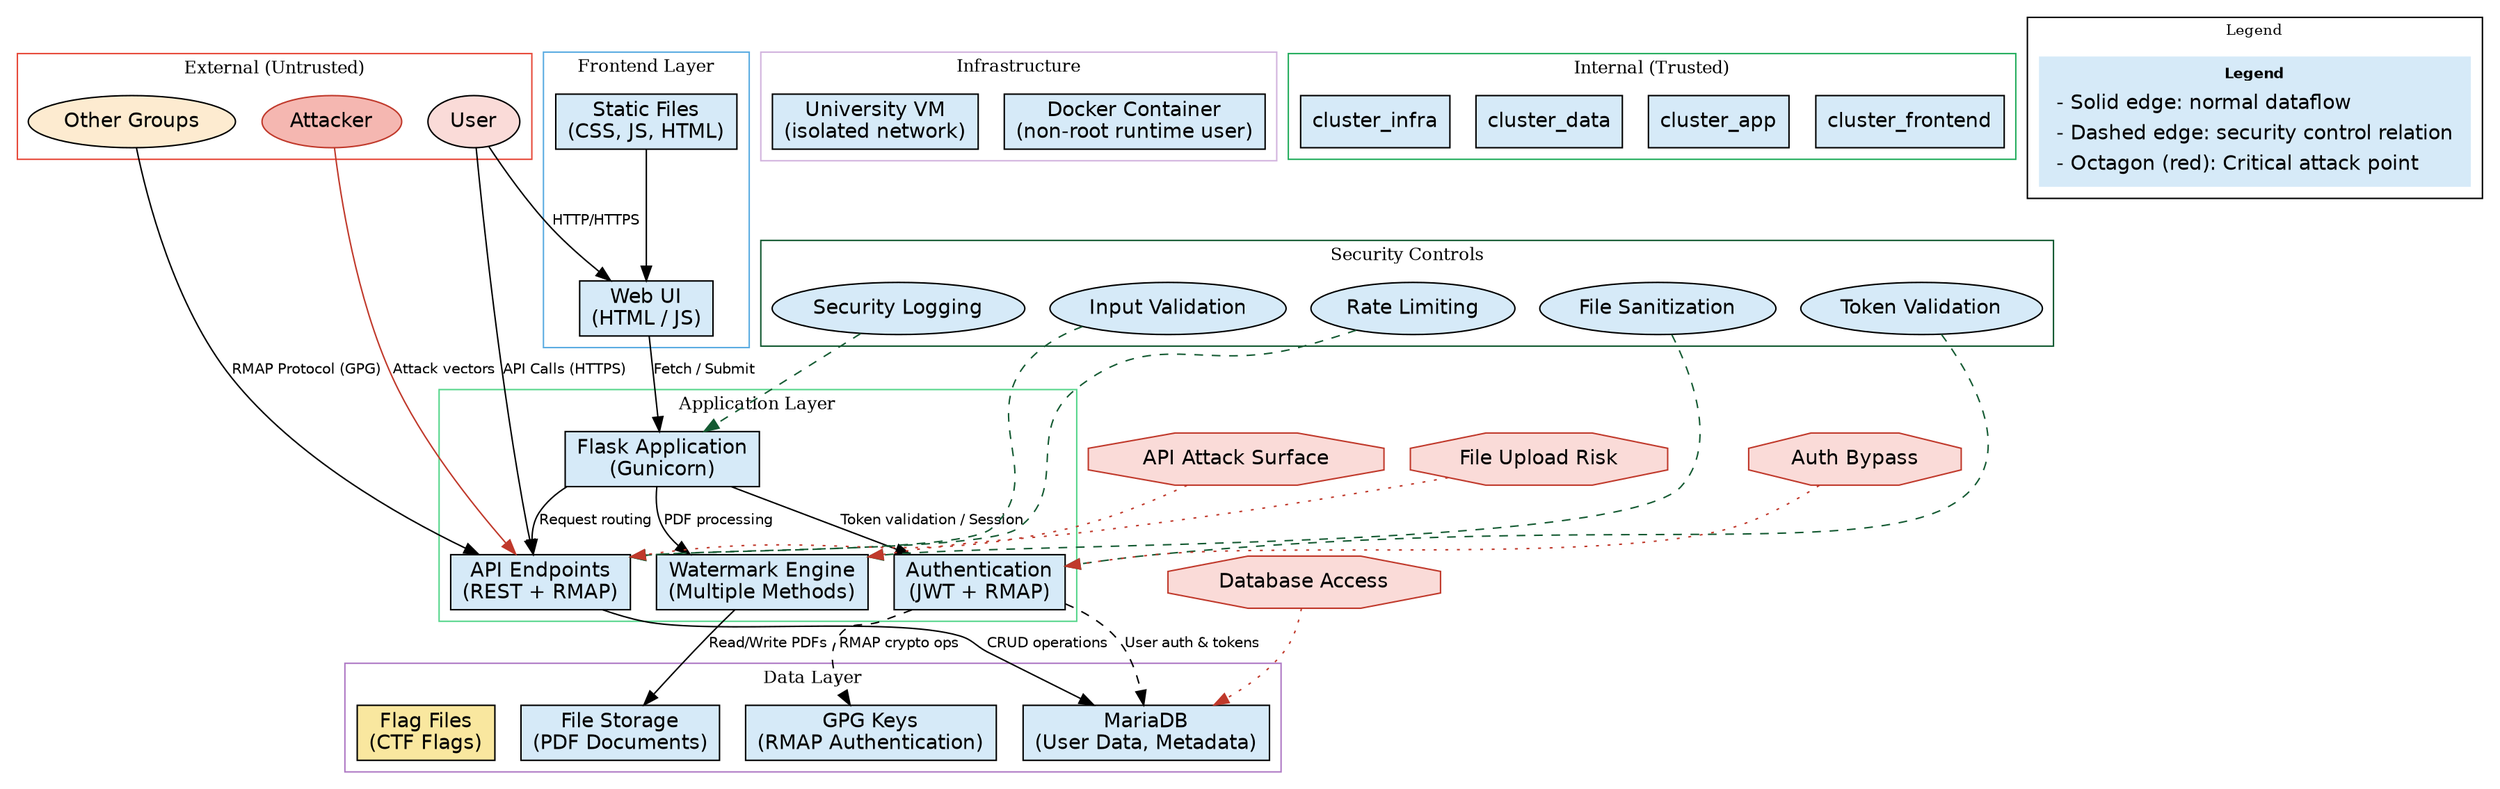 digraph TatouArchitecture {
    rankdir=TB;
    graph [fontsize=12];
    node [shape=box, style=filled, fillcolor="#D6EAF8", fontname="Helvetica"];
    edge [fontname="Helvetica", fontsize=10];

    // External Entities
    User [shape=ellipse, fillcolor="#FADBD8", label="User"];
    Attacker [shape=ellipse, fillcolor="#F5B7B1", color="#C0392B", label="Attacker"];
    OtherGroups [shape=ellipse, fillcolor="#FDEBD0", label="Other Groups"];

    // Frontend Components
    subgraph cluster_frontend {
        label = "Frontend Layer";
        color = "#5DADE2";
        WebUI [label="Web UI\n(HTML / JS)"];
        StaticFiles [label="Static Files\n(CSS, JS, HTML)"];
    }

    // Application Layer
    subgraph cluster_app {
        label = "Application Layer";
        color = "#58D68D";
        FlaskApp [label="Flask Application\n(Gunicorn)"];
        APIEndpoints [label="API Endpoints\n(REST + RMAP)"];
        AuthModule [label="Authentication\n(JWT + RMAP)"];
        WatermarkEngine [label="Watermark Engine\n(Multiple Methods)"];
    }

    // Data Layer
    subgraph cluster_data {
        label = "Data Layer";
        color = "#AF7AC5";
        MariaDB [label="MariaDB\n(User Data, Metadata)"];
        FileStorage [label="File Storage\n(PDF Documents)"];
        GPGKeys [label="GPG Keys\n(RMAP Authentication)"];
        Flags [label="Flag Files\n(CTF Flags)", fillcolor="#F9E79F"];
    }

    // Infrastructure
    subgraph cluster_infra {
        label = "Infrastructure";
        color = "#D2B4DE";
        Docker [label="Docker Container\n(non-root runtime user)"];
        VM [label="University VM\n(isolated network)"];
    }

    // Trust Boundaries: show roughly internal vs external
    subgraph cluster_external {
        label = "External (Untrusted)";
        color = "#E74C3C";
        User;
        Attacker;
        OtherGroups;
    }

    subgraph cluster_internal {
        label = "Internal (Trusted)";
        color = "#27AE60";
        cluster_frontend;
        cluster_app;
        cluster_data;
        cluster_infra;
    }

    // Data Flows (annotated)
    User -> WebUI [label="HTTP/HTTPS"];
    User -> APIEndpoints [label="API Calls (HTTPS)"];
    Attacker -> APIEndpoints [label="Attack vectors", color="#C0392B"];
    OtherGroups -> APIEndpoints [label="RMAP Protocol (GPG)"];

    WebUI -> FlaskApp [label="Fetch / Submit"];
    StaticFiles -> WebUI;

    FlaskApp -> AuthModule [label="Token validation / Session"];
    FlaskApp -> WatermarkEngine [label="PDF processing"];
    FlaskApp -> APIEndpoints [label="Request routing"];

    AuthModule -> MariaDB [label="User auth & tokens", style="dashed"];
    APIEndpoints -> MariaDB [label="CRUD operations"];
    WatermarkEngine -> FileStorage [label="Read/Write PDFs"];
    AuthModule -> GPGKeys [label="RMAP crypto ops", style="dashed"];

    // Security Controls
    subgraph cluster_security {
        label = "Security Controls";
        color = "#145A32";
        InputValidation [label="Input Validation", shape=oval];
        RateLimiting [label="Rate Limiting", shape=oval];
        TokenValidation [label="Token Validation", shape=oval];
        FileSanitization [label="File Sanitization", shape=oval];
        Logging [label="Security Logging", shape=oval];
    }

    // Security control connections (dashed)
    InputValidation -> APIEndpoints [style=dashed, color="#145A32"];
    RateLimiting -> APIEndpoints [style=dashed, color="#145A32"];
    TokenValidation -> AuthModule [style=dashed, color="#145A32"];
    FileSanitization -> WatermarkEngine [style=dashed, color="#145A32"];
    Logging -> FlaskApp [style=dashed, color="#145A32"];

    // Critical Attack Points
    APIAttack [label="API Attack Surface", shape=octagon, color="#C0392B", style=filled, fillcolor="#FADBD8"];
    FileUploadAttack [label="File Upload Risk", shape=octagon, color="#C0392B", style=filled, fillcolor="#FADBD8"];
    DatabaseAttack [label="Database Access", shape=octagon, color="#C0392B", style=filled, fillcolor="#FADBD8"];
    AuthBypass [label="Auth Bypass", shape=octagon, color="#C0392B", style=filled, fillcolor="#FADBD8"];

    APIAttack -> APIEndpoints [color="#C0392B", style=dotted];
    FileUploadAttack -> WatermarkEngine [color="#C0392B", style=dotted];
    DatabaseAttack -> MariaDB [color="#C0392B", style=dotted];
    AuthBypass -> AuthModule [color="#C0392B", style=dotted];

    // Legend (simple)
    subgraph cluster_legend {
        label="Legend";
        fontsize=10;
        LegendControl [shape=plaintext, label=<
            <TABLE BORDER="0" CELLBORDER="0" CELLSPACING="2">
                <TR><TD><FONT POINT-SIZE="10"><B>Legend</B></FONT></TD></TR>
                <TR><TD ALIGN="LEFT">- Solid edge: normal dataflow</TD></TR>
                <TR><TD ALIGN="LEFT">- Dashed edge: security control relation</TD></TR>
                <TR><TD ALIGN="LEFT">- Octagon (red): Critical attack point</TD></TR>
            </TABLE>
        >];
    }
}
